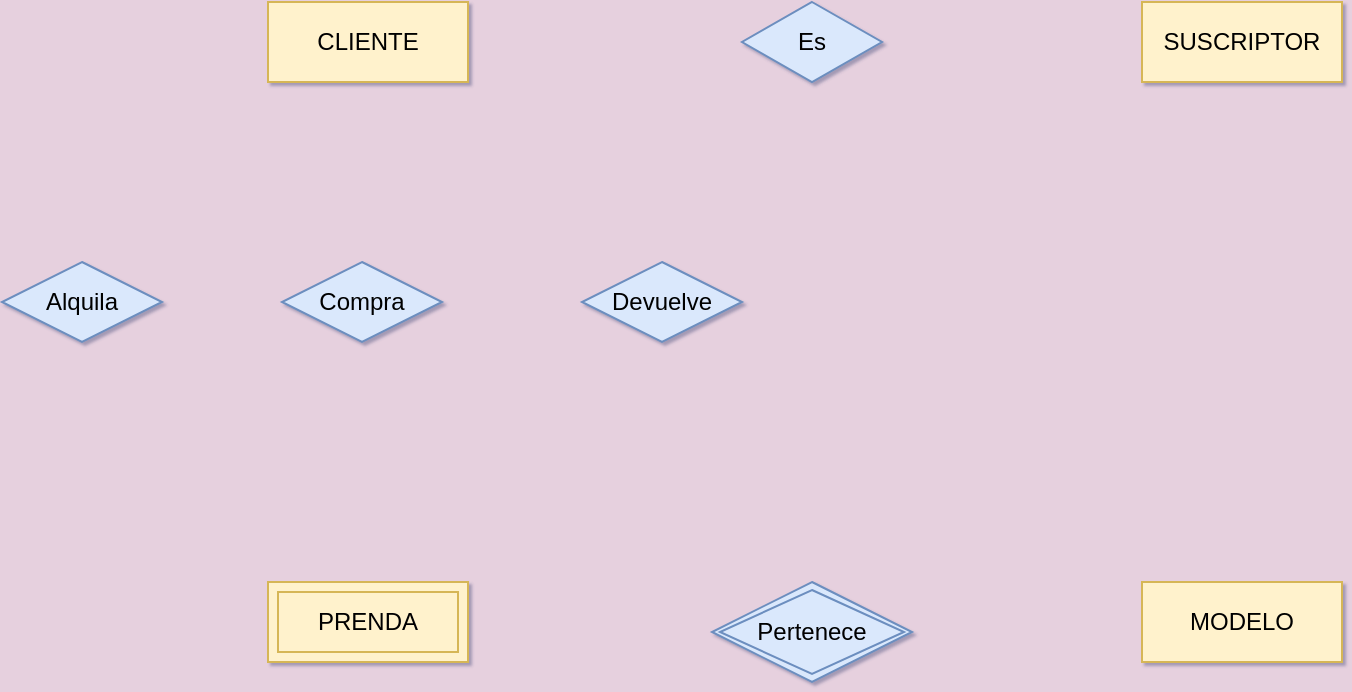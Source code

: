 <mxfile version="28.2.8">
  <diagram name="Página-1" id="UKWkic-vjHoeo6XT6p70">
    <mxGraphModel dx="1695" dy="469" grid="1" gridSize="10" guides="1" tooltips="1" connect="1" arrows="1" fold="1" page="1" pageScale="1" pageWidth="827" pageHeight="1169" background="#E6D0DE" math="0" shadow="1">
      <root>
        <mxCell id="0" />
        <mxCell id="1" parent="0" />
        <mxCell id="vQLI_fdurjxUIvui72Ch-1" value="CLIENTE" style="whiteSpace=wrap;html=1;align=center;fillColor=#fff2cc;strokeColor=#d6b656;" vertex="1" parent="1">
          <mxGeometry x="73" y="60" width="100" height="40" as="geometry" />
        </mxCell>
        <mxCell id="vQLI_fdurjxUIvui72Ch-3" value="SUSCRIPTOR" style="whiteSpace=wrap;html=1;align=center;fillColor=#fff2cc;strokeColor=#d6b656;" vertex="1" parent="1">
          <mxGeometry x="510" y="60" width="100" height="40" as="geometry" />
        </mxCell>
        <mxCell id="vQLI_fdurjxUIvui72Ch-4" value="MODELO" style="whiteSpace=wrap;html=1;align=center;fillColor=#fff2cc;strokeColor=#d6b656;" vertex="1" parent="1">
          <mxGeometry x="510" y="350" width="100" height="40" as="geometry" />
        </mxCell>
        <mxCell id="vQLI_fdurjxUIvui72Ch-5" value="PRENDA" style="shape=ext;margin=3;double=1;whiteSpace=wrap;html=1;align=center;fillColor=#fff2cc;strokeColor=#d6b656;" vertex="1" parent="1">
          <mxGeometry x="73" y="350" width="100" height="40" as="geometry" />
        </mxCell>
        <mxCell id="vQLI_fdurjxUIvui72Ch-6" value="Pertenece" style="shape=rhombus;double=1;perimeter=rhombusPerimeter;whiteSpace=wrap;html=1;align=center;fillColor=#dae8fc;strokeColor=#6c8ebf;" vertex="1" parent="1">
          <mxGeometry x="295" y="350" width="100" height="50" as="geometry" />
        </mxCell>
        <mxCell id="vQLI_fdurjxUIvui72Ch-7" value="Es" style="shape=rhombus;perimeter=rhombusPerimeter;whiteSpace=wrap;html=1;align=center;fillColor=#dae8fc;strokeColor=#6c8ebf;" vertex="1" parent="1">
          <mxGeometry x="310" y="60" width="70" height="40" as="geometry" />
        </mxCell>
        <mxCell id="vQLI_fdurjxUIvui72Ch-8" value="Alquila" style="shape=rhombus;perimeter=rhombusPerimeter;whiteSpace=wrap;html=1;align=center;fillColor=#dae8fc;strokeColor=#6c8ebf;" vertex="1" parent="1">
          <mxGeometry x="-60" y="190" width="80" height="40" as="geometry" />
        </mxCell>
        <mxCell id="vQLI_fdurjxUIvui72Ch-9" value="Compra" style="shape=rhombus;perimeter=rhombusPerimeter;whiteSpace=wrap;html=1;align=center;fillColor=#dae8fc;strokeColor=#6c8ebf;" vertex="1" parent="1">
          <mxGeometry x="80" y="190" width="80" height="40" as="geometry" />
        </mxCell>
        <mxCell id="vQLI_fdurjxUIvui72Ch-10" value="Devuelve" style="shape=rhombus;perimeter=rhombusPerimeter;whiteSpace=wrap;html=1;align=center;fillColor=#dae8fc;strokeColor=#6c8ebf;" vertex="1" parent="1">
          <mxGeometry x="230" y="190" width="80" height="40" as="geometry" />
        </mxCell>
      </root>
    </mxGraphModel>
  </diagram>
</mxfile>
